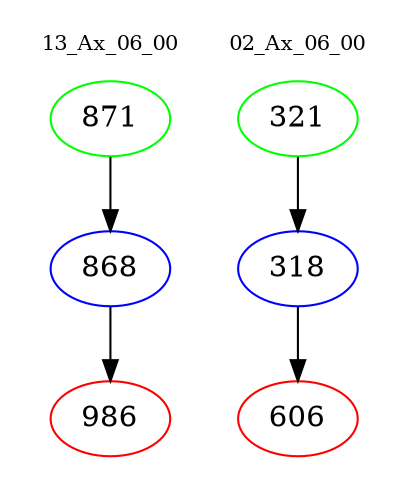digraph{
subgraph cluster_0 {
color = white
label = "13_Ax_06_00";
fontsize=10;
T0_871 [label="871", color="green"]
T0_871 -> T0_868 [color="black"]
T0_868 [label="868", color="blue"]
T0_868 -> T0_986 [color="black"]
T0_986 [label="986", color="red"]
}
subgraph cluster_1 {
color = white
label = "02_Ax_06_00";
fontsize=10;
T1_321 [label="321", color="green"]
T1_321 -> T1_318 [color="black"]
T1_318 [label="318", color="blue"]
T1_318 -> T1_606 [color="black"]
T1_606 [label="606", color="red"]
}
}
